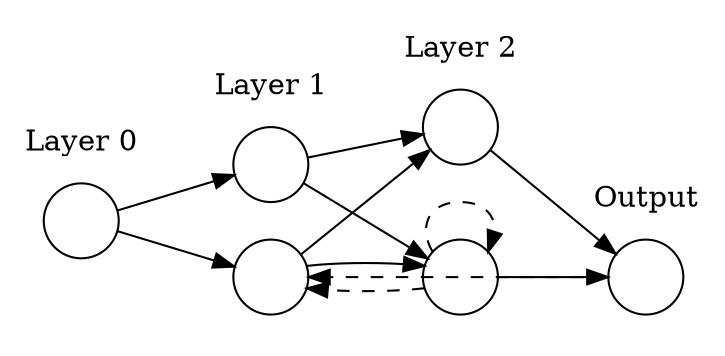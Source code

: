 // Dynamic Neural Network
digraph {
	graph [rankdir=LR splines=line]
	node [fixedsize=true label=""]
	subgraph cluster_0 {
		graph [color=white label="Layer 0"]
		node [color=black shape=circle style=solid]
		layer_01
	}
	subgraph cluster_1 {
		graph [color=white label="Layer 1"]
		node [color=black shape=circle style=solid]
		layer_11
		layer_12
	}
	subgraph cluster_2 {
		graph [color=white label="Layer 2"]
		node [color=black shape=circle style=solid]
		layer_21
		layer_22
	}
	subgraph cluster_3 {
		graph [color=white label=Output]
		node [color=black shape=circle style=solid]
		layer_31
	}
	layer_01 -> layer_11
	layer_01 -> layer_12
	layer_11 -> layer_21
	layer_11 -> layer_22
	layer_12 -> layer_21
	layer_12 -> layer_22
	layer_21 -> layer_31
	layer_22 -> layer_31
	layer_22 -> layer_12 [style=dashed]
	layer_31 -> layer_12 [style=dashed]
	layer_22 -> layer_22 [style=dashed]
}
